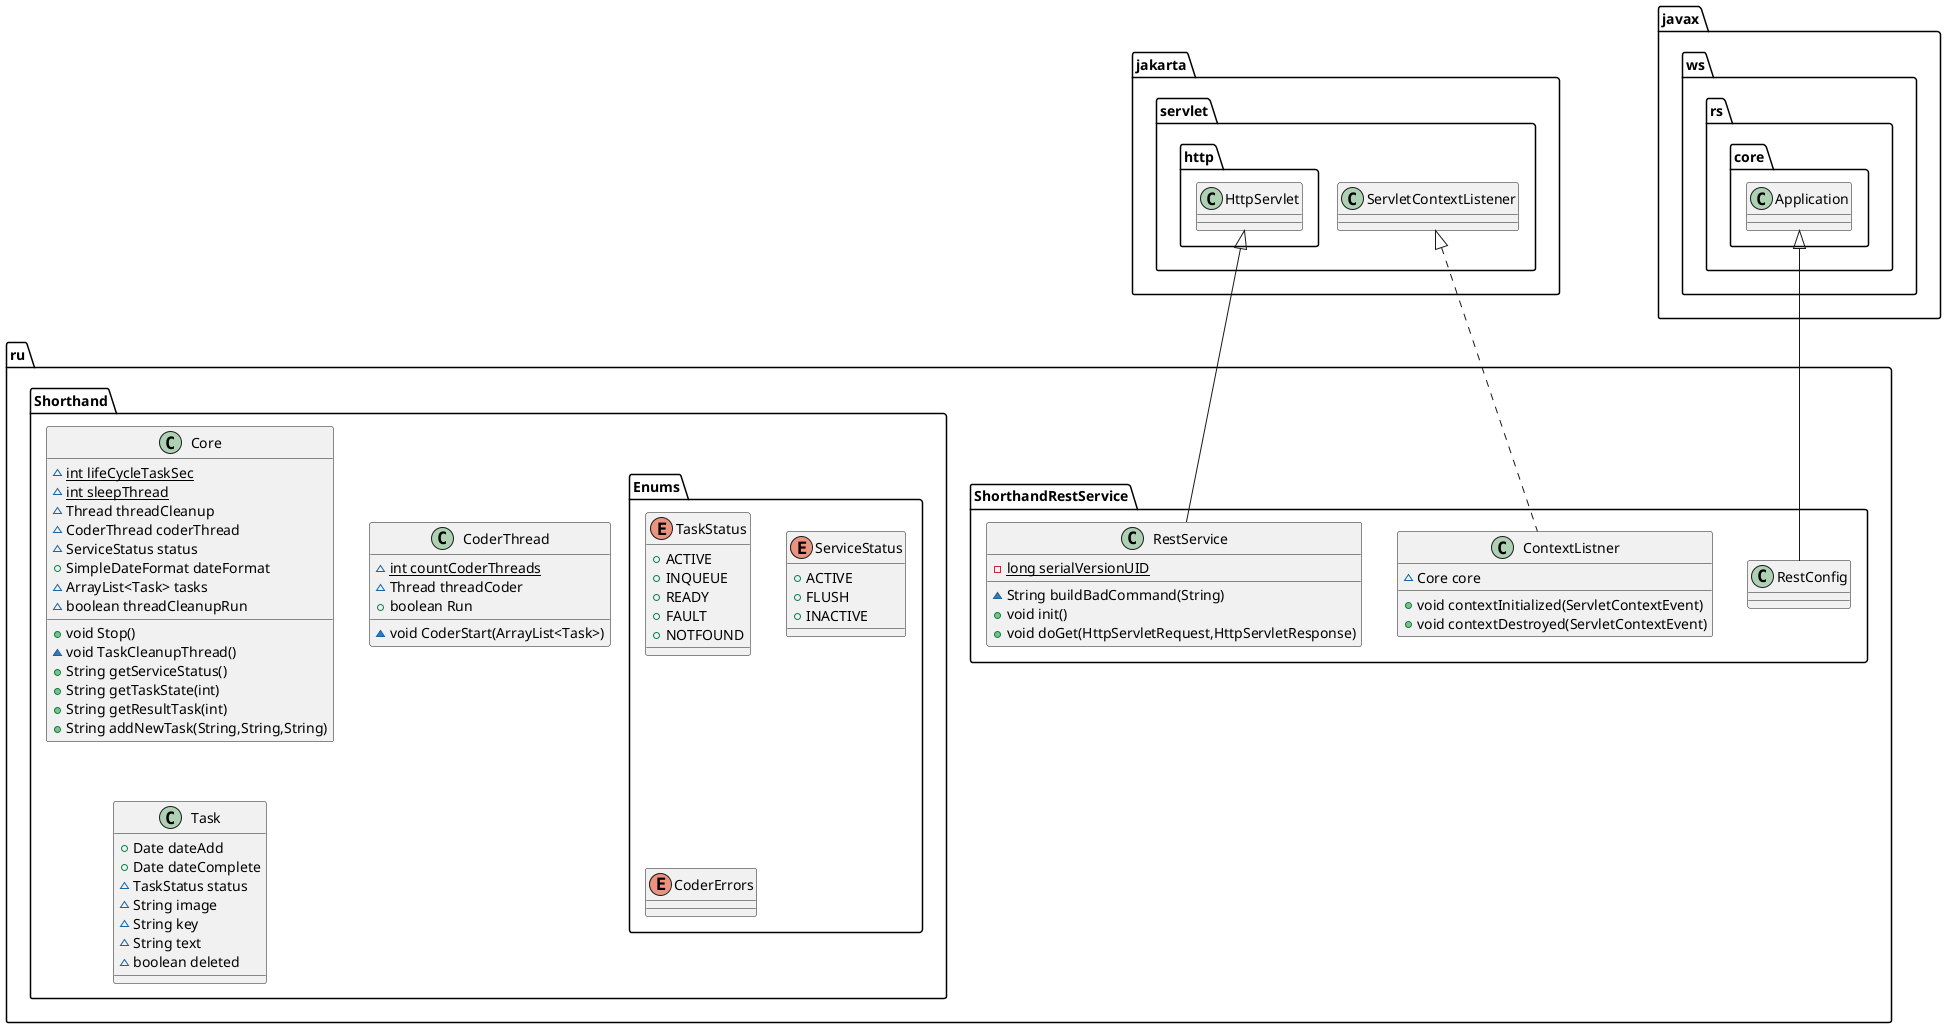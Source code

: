 @startuml
class ru.ShorthandRestService.ContextListner {
~ Core core
+ void contextInitialized(ServletContextEvent)
+ void contextDestroyed(ServletContextEvent)
}
class ru.ShorthandRestService.RestConfig {
}
class ru.Shorthand.Core {
~ {static} int lifeCycleTaskSec
~ {static} int sleepThread
~ Thread threadCleanup
~ CoderThread coderThread
~ ServiceStatus status
+ SimpleDateFormat dateFormat
~ ArrayList<Task> tasks
~ boolean threadCleanupRun
+ void Stop()
~ void TaskCleanupThread()
+ String getServiceStatus()
+ String getTaskState(int)
+ String getResultTask(int)
+ String addNewTask(String,String,String)
}
class ru.Shorthand.CoderThread {
~ {static} int countCoderThreads
~ Thread threadCoder
+ boolean Run
~ void CoderStart(ArrayList<Task>)
}
enum ru.Shorthand.Enums.TaskStatus {
+  ACTIVE
+  INQUEUE
+  READY
+  FAULT
+  NOTFOUND
}
enum ru.Shorthand.Enums.ServiceStatus {
+  ACTIVE
+  FLUSH
+  INACTIVE
}
class ru.Shorthand.Task {
+ Date dateAdd
+ Date dateComplete
~ TaskStatus status
~ String image
~ String key
~ String text
~ boolean deleted
}
class ru.ShorthandRestService.RestService {
- {static} long serialVersionUID
~ String buildBadCommand(String)
+ void init()
+ void doGet(HttpServletRequest,HttpServletResponse)
}
enum ru.Shorthand.Enums.CoderErrors {
}


jakarta.servlet.ServletContextListener <|.. ru.ShorthandRestService.ContextListner
javax.ws.rs.core.Application <|-- ru.ShorthandRestService.RestConfig
jakarta.servlet.http.HttpServlet <|-- ru.ShorthandRestService.RestService
@enduml